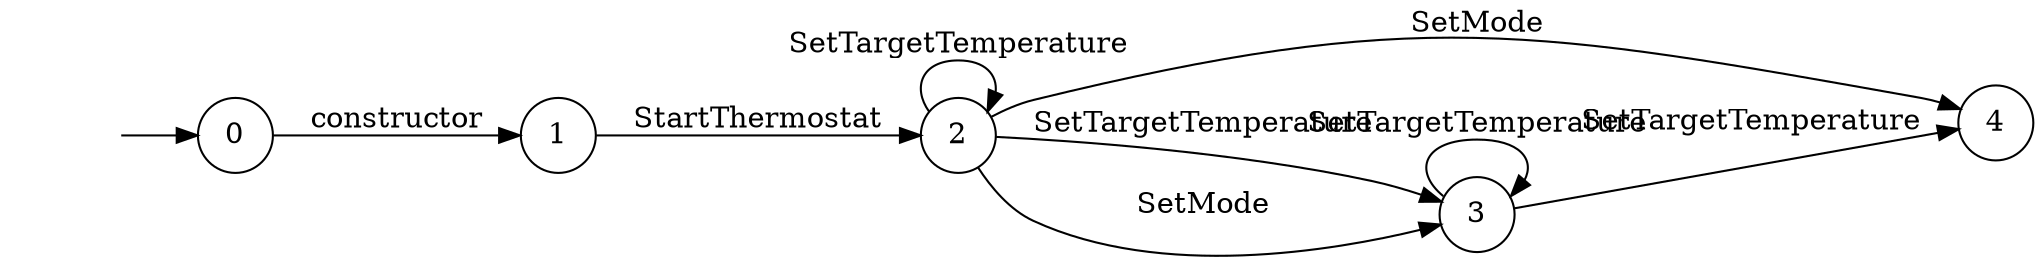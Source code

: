 digraph "Dapp-Automata-data/fuzzer/testnetdata-model-rq1-fix/RoomThermostat/Ktail-1" {
	graph [rankdir=LR]
	"" [label="" shape=plaintext]
	4 [label=4 shape=circle]
	3 [label=3 shape=circle]
	0 [label=0 shape=circle]
	2 [label=2 shape=circle]
	1 [label=1 shape=circle]
	"" -> 0 [label=""]
	0 -> 1 [label=constructor]
	2 -> 2 [label=SetTargetTemperature]
	2 -> 3 [label=SetTargetTemperature]
	2 -> 4 [label=SetMode]
	2 -> 3 [label=SetMode]
	3 -> 4 [label=SetTargetTemperature]
	3 -> 3 [label=SetTargetTemperature]
	1 -> 2 [label=StartThermostat]
}

